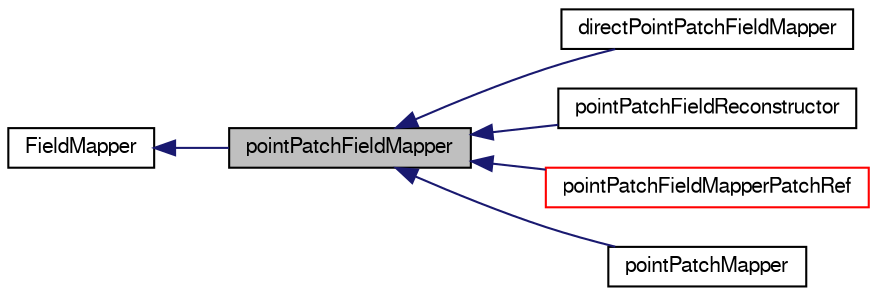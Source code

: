 digraph "pointPatchFieldMapper"
{
  bgcolor="transparent";
  edge [fontname="FreeSans",fontsize="10",labelfontname="FreeSans",labelfontsize="10"];
  node [fontname="FreeSans",fontsize="10",shape=record];
  rankdir="LR";
  Node0 [label="pointPatchFieldMapper",height=0.2,width=0.4,color="black", fillcolor="grey75", style="filled", fontcolor="black"];
  Node1 -> Node0 [dir="back",color="midnightblue",fontsize="10",style="solid",fontname="FreeSans"];
  Node1 [label="FieldMapper",height=0.2,width=0.4,color="black",URL="$a26474.html",tooltip="Abstract base class to hold the Field mapping addressing and weights. "];
  Node0 -> Node2 [dir="back",color="midnightblue",fontsize="10",style="solid",fontname="FreeSans"];
  Node2 [label="directPointPatchFieldMapper",height=0.2,width=0.4,color="black",URL="$a26638.html",tooltip="direct pointPatchFieldMapper "];
  Node0 -> Node3 [dir="back",color="midnightblue",fontsize="10",style="solid",fontname="FreeSans"];
  Node3 [label="pointPatchFieldReconstructor",height=0.2,width=0.4,color="black",URL="$a28658.html"];
  Node0 -> Node4 [dir="back",color="midnightblue",fontsize="10",style="solid",fontname="FreeSans"];
  Node4 [label="pointPatchFieldMapperPatchRef",height=0.2,width=0.4,color="red",URL="$a26654.html",tooltip="Foam::pointPatchFieldMapperPatchRef. "];
  Node0 -> Node6 [dir="back",color="midnightblue",fontsize="10",style="solid",fontname="FreeSans"];
  Node6 [label="pointPatchMapper",height=0.2,width=0.4,color="black",URL="$a27266.html",tooltip="Mapping class for a pointPatchField. "];
}
